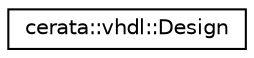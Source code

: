 digraph "Graphical Class Hierarchy"
{
 // LATEX_PDF_SIZE
  edge [fontname="Helvetica",fontsize="10",labelfontname="Helvetica",labelfontsize="10"];
  node [fontname="Helvetica",fontsize="10",shape=record];
  rankdir="LR";
  Node0 [label="cerata::vhdl::Design",height=0.2,width=0.4,color="black", fillcolor="white", style="filled",URL="$structcerata_1_1vhdl_1_1_design.html",tooltip="A VHDL design that can generate code for a single file."];
}
